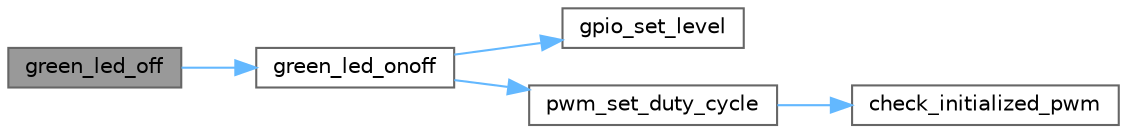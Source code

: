 digraph "green_led_off"
{
 // LATEX_PDF_SIZE
  bgcolor="transparent";
  edge [fontname=Helvetica,fontsize=10,labelfontname=Helvetica,labelfontsize=10];
  node [fontname=Helvetica,fontsize=10,shape=box,height=0.2,width=0.4];
  rankdir="LR";
  Node1 [id="Node000001",label="green_led_off",height=0.2,width=0.4,color="gray40", fillcolor="grey60", style="filled", fontcolor="black",tooltip="Same as green_led_onoff(led, LED_OFF). Works in all modes."];
  Node1 -> Node2 [id="edge1_Node000001_Node000002",color="steelblue1",style="solid",tooltip=" "];
  Node2 [id="Node000002",label="green_led_onoff",height=0.2,width=0.4,color="grey40", fillcolor="white", style="filled",URL="$group__LEDS.html#gac45e0ed1821b39737d3387471d6f37f9",tooltip=" "];
  Node2 -> Node3 [id="edge2_Node000002_Node000003",color="steelblue1",style="solid",tooltip=" "];
  Node3 [id="Node000003",label="gpio_set_level",height=0.2,width=0.4,color="grey40", fillcolor="white", style="filled",URL="$group__GPIO.html#ga6d929f90f89a8bccbe40da10a323a508",tooltip="Set the level of the output IO pin. If the pin is configured as input, this function does nothing."];
  Node2 -> Node4 [id="edge3_Node000002_Node000004",color="steelblue1",style="solid",tooltip=" "];
  Node4 [id="Node000004",label="pwm_set_duty_cycle",height=0.2,width=0.4,color="grey40", fillcolor="white", style="filled",URL="$group__PWM.html#ga80cf5c97176cf7d9108edd18fdf58cd6",tooltip="Sets the duty cycle for the specified PWM channel."];
  Node4 -> Node5 [id="edge4_Node000004_Node000005",color="steelblue1",style="solid",tooltip=" "];
  Node5 [id="Node000005",label="check_initialized_pwm",height=0.2,width=0.4,color="grey40", fillcolor="white", style="filled",URL="$pwm_8c.html#abcae3c5f25f1aec206ba8f64f0bed39e",tooltip=" "];
}
